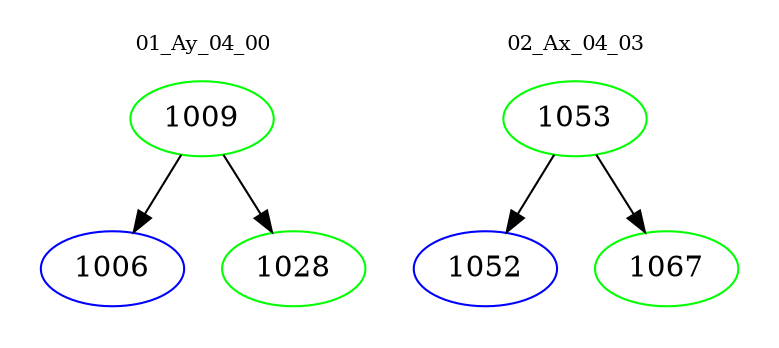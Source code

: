 digraph{
subgraph cluster_0 {
color = white
label = "01_Ay_04_00";
fontsize=10;
T0_1009 [label="1009", color="green"]
T0_1009 -> T0_1006 [color="black"]
T0_1006 [label="1006", color="blue"]
T0_1009 -> T0_1028 [color="black"]
T0_1028 [label="1028", color="green"]
}
subgraph cluster_1 {
color = white
label = "02_Ax_04_03";
fontsize=10;
T1_1053 [label="1053", color="green"]
T1_1053 -> T1_1052 [color="black"]
T1_1052 [label="1052", color="blue"]
T1_1053 -> T1_1067 [color="black"]
T1_1067 [label="1067", color="green"]
}
}
